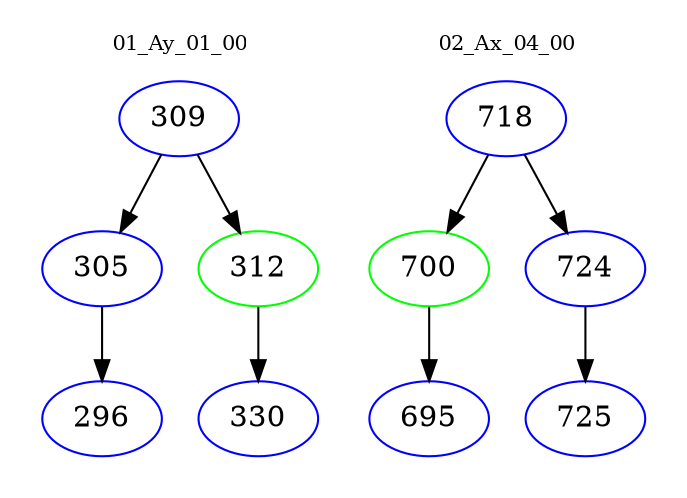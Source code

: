 digraph{
subgraph cluster_0 {
color = white
label = "01_Ay_01_00";
fontsize=10;
T0_309 [label="309", color="blue"]
T0_309 -> T0_305 [color="black"]
T0_305 [label="305", color="blue"]
T0_305 -> T0_296 [color="black"]
T0_296 [label="296", color="blue"]
T0_309 -> T0_312 [color="black"]
T0_312 [label="312", color="green"]
T0_312 -> T0_330 [color="black"]
T0_330 [label="330", color="blue"]
}
subgraph cluster_1 {
color = white
label = "02_Ax_04_00";
fontsize=10;
T1_718 [label="718", color="blue"]
T1_718 -> T1_700 [color="black"]
T1_700 [label="700", color="green"]
T1_700 -> T1_695 [color="black"]
T1_695 [label="695", color="blue"]
T1_718 -> T1_724 [color="black"]
T1_724 [label="724", color="blue"]
T1_724 -> T1_725 [color="black"]
T1_725 [label="725", color="blue"]
}
}

